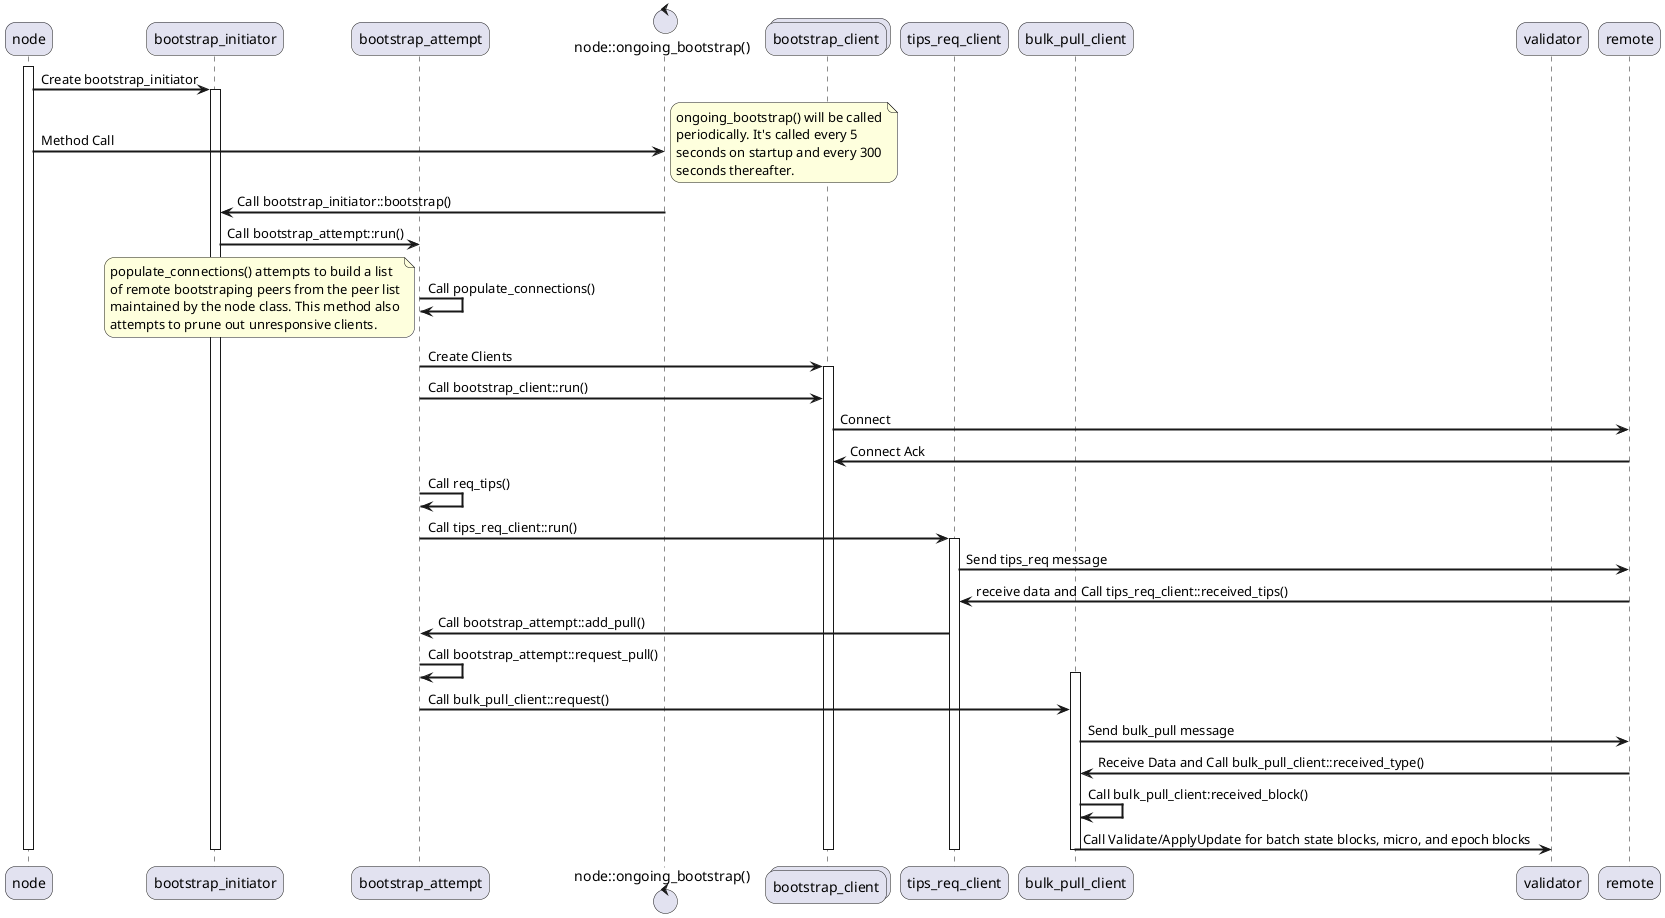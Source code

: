 @startuml

skinparam sequenceArrowThickness 2
skinparam roundcorner 20

participant node
participant bootstrap_initiator
participant bootstrap_attempt
control "node::ongoing_bootstrap()" as ob
collections bootstrap_client
participant tips_req_client
participant bulk_pull_client
participant validator
participant remote

activate node

node -> bootstrap_initiator : Create bootstrap_initiator
activate bootstrap_initiator

node ->  ob : Method Call
note right
     ongoing_bootstrap() will be called
     periodically. It's called every 5
     seconds on startup and every 300
     seconds thereafter.
end note

ob -> bootstrap_initiator : Call bootstrap_initiator::bootstrap()

bootstrap_initiator -> bootstrap_attempt : Call bootstrap_attempt::run()

bootstrap_attempt -> bootstrap_attempt : Call populate_connections()
note left
     populate_connections() attempts to build a list
     of remote bootstraping peers from the peer list
     maintained by the node class. This method also
     attempts to prune out unresponsive clients.
end note

bootstrap_attempt -> bootstrap_client : Create Clients
activate bootstrap_client

bootstrap_attempt -> bootstrap_client : Call bootstrap_client::run()

bootstrap_client -> remote : Connect
remote -> bootstrap_client : Connect Ack

bootstrap_attempt -> bootstrap_attempt : Call req_tips()

bootstrap_attempt -> tips_req_client : Call tips_req_client::run()
activate tips_req_client
tips_req_client -> remote : Send tips_req message

remote -> tips_req_client : receive data and Call tips_req_client::received_tips()

tips_req_client -> bootstrap_attempt : Call bootstrap_attempt::add_pull()

bootstrap_attempt -> bootstrap_attempt : Call bootstrap_attempt::request_pull()
activate bulk_pull_client

bootstrap_attempt -> bulk_pull_client : Call bulk_pull_client::request()
bulk_pull_client -> remote : Send bulk_pull message

remote -> bulk_pull_client : Receive Data and Call bulk_pull_client::received_type()

bulk_pull_client -> bulk_pull_client : Call bulk_pull_client:received_block()

bulk_pull_client -> validator : Call Validate/ApplyUpdate for batch state blocks, micro, and epoch blocks

deactivate bootstrap_client
deactivate bulk_pull_client
deactivate tips_req_client
deactivate bootstrap_initiator
deactivate node

@enduml
